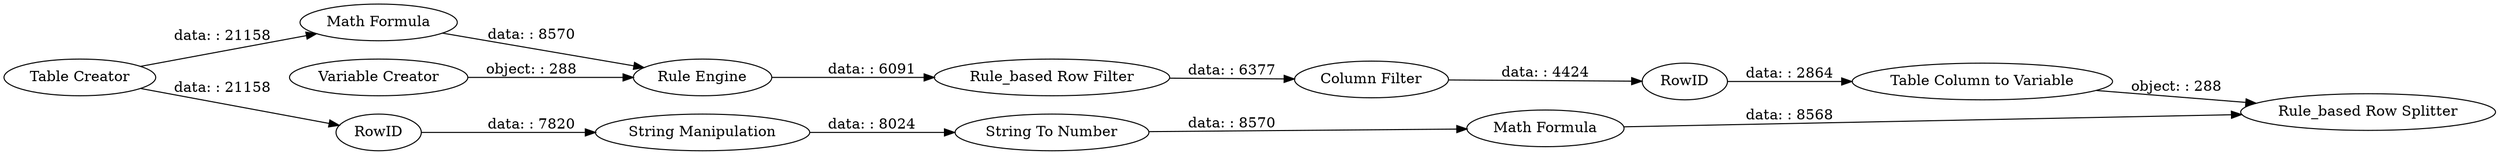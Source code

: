 digraph {
	"-2450745661211262973_172" [label=RowID]
	"-8925497184978561699_141" [label="Variable Creator"]
	"-8925497184978561699_169" [label="Column Filter"]
	"-8925497184978561699_170" [label="Table Column to Variable"]
	"-2450745661211262973_299" [label="String Manipulation"]
	"-8925497184978561699_166" [label="Rule_based Row Filter"]
	"-8925497184978561699_154" [label="Table Creator"]
	"-8925497184978561699_174" [label="Math Formula"]
	"-8925497184978561699_171" [label="Rule_based Row Splitter"]
	"-2450745661211262973_300" [label="String To Number"]
	"-2450745661211262973_301" [label="Math Formula"]
	"-8925497184978561699_157" [label="Rule Engine"]
	"-8925497184978561699_168" [label=RowID]
	"-2450745661211262973_300" -> "-2450745661211262973_301" [label="data: : 8570"]
	"-8925497184978561699_170" -> "-8925497184978561699_171" [label="object: : 288"]
	"-8925497184978561699_174" -> "-8925497184978561699_157" [label="data: : 8570"]
	"-8925497184978561699_169" -> "-8925497184978561699_168" [label="data: : 4424"]
	"-2450745661211262973_301" -> "-8925497184978561699_171" [label="data: : 8568"]
	"-8925497184978561699_166" -> "-8925497184978561699_169" [label="data: : 6377"]
	"-8925497184978561699_168" -> "-8925497184978561699_170" [label="data: : 2864"]
	"-8925497184978561699_154" -> "-8925497184978561699_174" [label="data: : 21158"]
	"-8925497184978561699_157" -> "-8925497184978561699_166" [label="data: : 6091"]
	"-2450745661211262973_172" -> "-2450745661211262973_299" [label="data: : 7820"]
	"-2450745661211262973_299" -> "-2450745661211262973_300" [label="data: : 8024"]
	"-8925497184978561699_154" -> "-2450745661211262973_172" [label="data: : 21158"]
	"-8925497184978561699_141" -> "-8925497184978561699_157" [label="object: : 288"]
	rankdir=LR
}
